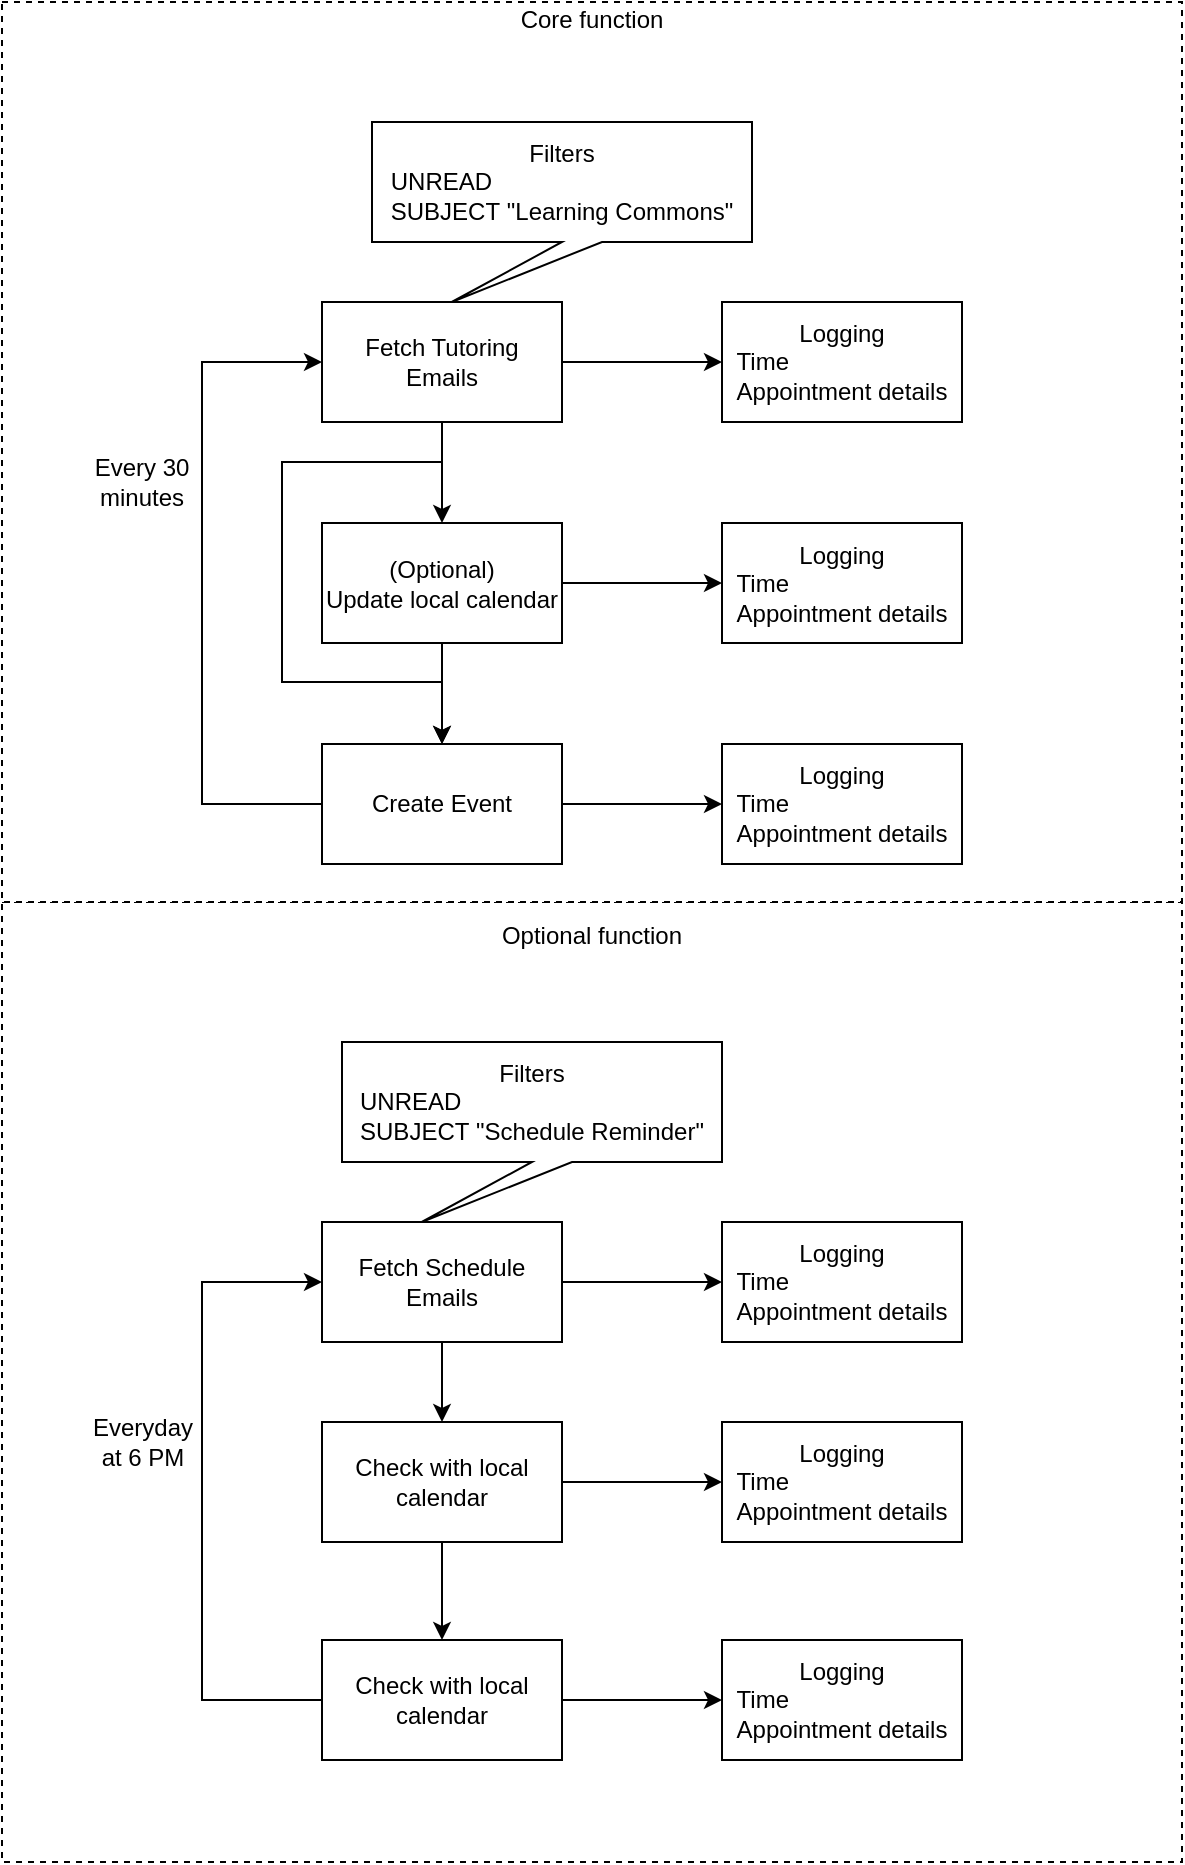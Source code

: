 <mxfile version="10.5.9" type="device"><diagram id="W2q7-MoSVyr8OL8zrTpo" name="Page-1"><mxGraphModel dx="1007" dy="519" grid="1" gridSize="10" guides="1" tooltips="1" connect="1" arrows="1" fold="1" page="1" pageScale="1" pageWidth="850" pageHeight="1100" math="0" shadow="0"><root><mxCell id="0"/><mxCell id="1" parent="0"/><mxCell id="ddxLGbL7pd63RQS38tdX-37" value="&lt;div style=&quot;text-align: left&quot;&gt;Optional function&lt;/div&gt;&lt;div style=&quot;text-align: left&quot;&gt;&lt;span&gt;&lt;br&gt;&lt;/span&gt;&lt;/div&gt;&lt;div style=&quot;text-align: left&quot;&gt;&lt;span&gt;&lt;br&gt;&lt;/span&gt;&lt;/div&gt;&lt;div style=&quot;text-align: left&quot;&gt;&lt;span&gt;&lt;br&gt;&lt;/span&gt;&lt;/div&gt;&lt;div style=&quot;text-align: left&quot;&gt;&lt;span&gt;&lt;br&gt;&lt;/span&gt;&lt;/div&gt;&lt;div style=&quot;text-align: left&quot;&gt;&lt;span&gt;&lt;br&gt;&lt;/span&gt;&lt;/div&gt;&lt;div style=&quot;text-align: left&quot;&gt;&lt;span&gt;&lt;br&gt;&lt;/span&gt;&lt;/div&gt;&lt;div style=&quot;text-align: left&quot;&gt;&lt;span&gt;&lt;br&gt;&lt;/span&gt;&lt;/div&gt;&lt;div style=&quot;text-align: left&quot;&gt;&lt;span&gt;&lt;br&gt;&lt;/span&gt;&lt;/div&gt;&lt;div style=&quot;text-align: left&quot;&gt;&lt;span&gt;&lt;br&gt;&lt;/span&gt;&lt;/div&gt;&lt;div style=&quot;text-align: left&quot;&gt;&lt;span&gt;&lt;br&gt;&lt;/span&gt;&lt;/div&gt;&lt;div style=&quot;text-align: left&quot;&gt;&lt;span&gt;&lt;br&gt;&lt;/span&gt;&lt;/div&gt;&lt;div style=&quot;text-align: left&quot;&gt;&lt;span&gt;&lt;br&gt;&lt;/span&gt;&lt;/div&gt;&lt;div style=&quot;text-align: left&quot;&gt;&lt;span&gt;&lt;br&gt;&lt;/span&gt;&lt;/div&gt;&lt;div style=&quot;text-align: left&quot;&gt;&lt;span&gt;&lt;br&gt;&lt;/span&gt;&lt;/div&gt;&lt;div style=&quot;text-align: left&quot;&gt;&lt;span&gt;&lt;br&gt;&lt;/span&gt;&lt;/div&gt;&lt;div style=&quot;text-align: left&quot;&gt;&lt;span&gt;&lt;br&gt;&lt;/span&gt;&lt;/div&gt;&lt;div style=&quot;text-align: left&quot;&gt;&lt;span&gt;&lt;br&gt;&lt;/span&gt;&lt;/div&gt;&lt;div style=&quot;text-align: left&quot;&gt;&lt;span&gt;&lt;br&gt;&lt;/span&gt;&lt;/div&gt;&lt;div style=&quot;text-align: left&quot;&gt;&lt;span&gt;&lt;br&gt;&lt;/span&gt;&lt;/div&gt;&lt;div style=&quot;text-align: left&quot;&gt;&lt;span&gt;&lt;br&gt;&lt;/span&gt;&lt;/div&gt;&lt;div style=&quot;text-align: left&quot;&gt;&lt;span&gt;&lt;br&gt;&lt;/span&gt;&lt;/div&gt;&lt;div style=&quot;text-align: left&quot;&gt;&lt;span&gt;&lt;br&gt;&lt;/span&gt;&lt;/div&gt;&lt;div style=&quot;text-align: left&quot;&gt;&lt;span&gt;&lt;br&gt;&lt;/span&gt;&lt;/div&gt;&lt;div style=&quot;text-align: left&quot;&gt;&lt;br&gt;&lt;/div&gt;&lt;div style=&quot;text-align: left&quot;&gt;&lt;br&gt;&lt;/div&gt;&lt;div style=&quot;text-align: left&quot;&gt;&lt;br&gt;&lt;/div&gt;&lt;div style=&quot;text-align: left&quot;&gt;&lt;br&gt;&lt;/div&gt;&lt;div style=&quot;text-align: left&quot;&gt;&lt;br&gt;&lt;/div&gt;&lt;div style=&quot;text-align: left&quot;&gt;&lt;br&gt;&lt;/div&gt;&lt;div style=&quot;text-align: left&quot;&gt;&lt;br&gt;&lt;/div&gt;&lt;div style=&quot;text-align: left&quot;&gt;&lt;br&gt;&lt;/div&gt;&lt;div style=&quot;text-align: left&quot;&gt;&lt;/div&gt;" style="rounded=0;whiteSpace=wrap;html=1;dashed=1;" vertex="1" parent="1"><mxGeometry x="90" y="470" width="590" height="480" as="geometry"/></mxCell><mxCell id="ddxLGbL7pd63RQS38tdX-14" value="&lt;div style=&quot;text-align: left&quot;&gt;Core function&lt;/div&gt;&lt;div style=&quot;text-align: left&quot;&gt;&lt;span&gt;&lt;br&gt;&lt;/span&gt;&lt;/div&gt;&lt;div style=&quot;text-align: left&quot;&gt;&lt;span&gt;&lt;br&gt;&lt;/span&gt;&lt;/div&gt;&lt;div style=&quot;text-align: left&quot;&gt;&lt;span&gt;&lt;br&gt;&lt;/span&gt;&lt;/div&gt;&lt;div style=&quot;text-align: left&quot;&gt;&lt;span&gt;&lt;br&gt;&lt;/span&gt;&lt;/div&gt;&lt;div style=&quot;text-align: left&quot;&gt;&lt;span&gt;&lt;br&gt;&lt;/span&gt;&lt;/div&gt;&lt;div style=&quot;text-align: left&quot;&gt;&lt;span&gt;&lt;br&gt;&lt;/span&gt;&lt;/div&gt;&lt;div style=&quot;text-align: left&quot;&gt;&lt;span&gt;&lt;br&gt;&lt;/span&gt;&lt;/div&gt;&lt;div style=&quot;text-align: left&quot;&gt;&lt;span&gt;&lt;br&gt;&lt;/span&gt;&lt;/div&gt;&lt;div style=&quot;text-align: left&quot;&gt;&lt;span&gt;&lt;br&gt;&lt;/span&gt;&lt;/div&gt;&lt;div style=&quot;text-align: left&quot;&gt;&lt;span&gt;&lt;br&gt;&lt;/span&gt;&lt;/div&gt;&lt;div style=&quot;text-align: left&quot;&gt;&lt;span&gt;&lt;br&gt;&lt;/span&gt;&lt;/div&gt;&lt;div style=&quot;text-align: left&quot;&gt;&lt;span&gt;&lt;br&gt;&lt;/span&gt;&lt;/div&gt;&lt;div style=&quot;text-align: left&quot;&gt;&lt;span&gt;&lt;br&gt;&lt;/span&gt;&lt;/div&gt;&lt;div style=&quot;text-align: left&quot;&gt;&lt;span&gt;&lt;br&gt;&lt;/span&gt;&lt;/div&gt;&lt;div style=&quot;text-align: left&quot;&gt;&lt;span&gt;&lt;br&gt;&lt;/span&gt;&lt;/div&gt;&lt;div style=&quot;text-align: left&quot;&gt;&lt;span&gt;&lt;br&gt;&lt;/span&gt;&lt;/div&gt;&lt;div style=&quot;text-align: left&quot;&gt;&lt;span&gt;&lt;br&gt;&lt;/span&gt;&lt;/div&gt;&lt;div style=&quot;text-align: left&quot;&gt;&lt;span&gt;&lt;br&gt;&lt;/span&gt;&lt;/div&gt;&lt;div style=&quot;text-align: left&quot;&gt;&lt;span&gt;&lt;br&gt;&lt;/span&gt;&lt;/div&gt;&lt;div style=&quot;text-align: left&quot;&gt;&lt;span&gt;&lt;br&gt;&lt;/span&gt;&lt;/div&gt;&lt;div style=&quot;text-align: left&quot;&gt;&lt;span&gt;&lt;br&gt;&lt;/span&gt;&lt;/div&gt;&lt;div style=&quot;text-align: left&quot;&gt;&lt;span&gt;&lt;br&gt;&lt;/span&gt;&lt;/div&gt;&lt;div style=&quot;text-align: left&quot;&gt;&lt;span&gt;&lt;br&gt;&lt;/span&gt;&lt;/div&gt;&lt;div style=&quot;text-align: left&quot;&gt;&lt;br&gt;&lt;/div&gt;&lt;div style=&quot;text-align: left&quot;&gt;&lt;br&gt;&lt;/div&gt;&lt;div style=&quot;text-align: left&quot;&gt;&lt;br&gt;&lt;/div&gt;&lt;div style=&quot;text-align: left&quot;&gt;&lt;br&gt;&lt;/div&gt;&lt;div style=&quot;text-align: left&quot;&gt;&lt;br&gt;&lt;/div&gt;&lt;div style=&quot;text-align: left&quot;&gt;&lt;br&gt;&lt;/div&gt;&lt;div style=&quot;text-align: left&quot;&gt;&lt;br&gt;&lt;/div&gt;&lt;div style=&quot;text-align: left&quot;&gt;&lt;/div&gt;" style="rounded=0;whiteSpace=wrap;html=1;dashed=1;" vertex="1" parent="1"><mxGeometry x="90" y="20" width="590" height="450" as="geometry"/></mxCell><mxCell id="ddxLGbL7pd63RQS38tdX-11" value="" style="edgeStyle=orthogonalEdgeStyle;rounded=0;orthogonalLoop=1;jettySize=auto;html=1;" edge="1" parent="1" source="ddxLGbL7pd63RQS38tdX-1" target="ddxLGbL7pd63RQS38tdX-10"><mxGeometry relative="1" as="geometry"/></mxCell><mxCell id="ddxLGbL7pd63RQS38tdX-18" style="edgeStyle=orthogonalEdgeStyle;rounded=0;orthogonalLoop=1;jettySize=auto;html=1;exitX=0.5;exitY=1;exitDx=0;exitDy=0;entryX=0.5;entryY=0;entryDx=0;entryDy=0;" edge="1" parent="1" source="ddxLGbL7pd63RQS38tdX-1" target="ddxLGbL7pd63RQS38tdX-17"><mxGeometry relative="1" as="geometry"/></mxCell><mxCell id="ddxLGbL7pd63RQS38tdX-1" value="Fetch Tutoring &lt;br&gt;Emails&lt;br&gt;" style="rounded=0;whiteSpace=wrap;html=1;" vertex="1" parent="1"><mxGeometry x="250" y="170" width="120" height="60" as="geometry"/></mxCell><mxCell id="ddxLGbL7pd63RQS38tdX-10" value="Logging&lt;br&gt;&lt;div style=&quot;text-align: left&quot;&gt;Time&lt;/div&gt;&lt;div style=&quot;text-align: left&quot;&gt;Appointment details&lt;/div&gt;" style="rounded=0;whiteSpace=wrap;html=1;" vertex="1" parent="1"><mxGeometry x="450" y="170" width="120" height="60" as="geometry"/></mxCell><mxCell id="ddxLGbL7pd63RQS38tdX-6" style="edgeStyle=orthogonalEdgeStyle;rounded=0;orthogonalLoop=1;jettySize=auto;html=1;exitX=0;exitY=0.5;exitDx=0;exitDy=0;entryX=0;entryY=0.5;entryDx=0;entryDy=0;" edge="1" parent="1" source="ddxLGbL7pd63RQS38tdX-2" target="ddxLGbL7pd63RQS38tdX-1"><mxGeometry relative="1" as="geometry"><Array as="points"><mxPoint x="190" y="421"/><mxPoint x="190" y="200"/></Array></mxGeometry></mxCell><mxCell id="ddxLGbL7pd63RQS38tdX-13" value="" style="edgeStyle=orthogonalEdgeStyle;rounded=0;orthogonalLoop=1;jettySize=auto;html=1;" edge="1" parent="1" source="ddxLGbL7pd63RQS38tdX-2" target="ddxLGbL7pd63RQS38tdX-12"><mxGeometry relative="1" as="geometry"/></mxCell><mxCell id="ddxLGbL7pd63RQS38tdX-2" value="Create Event" style="rounded=0;whiteSpace=wrap;html=1;" vertex="1" parent="1"><mxGeometry x="250" y="391" width="120" height="60" as="geometry"/></mxCell><mxCell id="ddxLGbL7pd63RQS38tdX-12" value="Logging&lt;br&gt;&lt;div style=&quot;text-align: left&quot;&gt;Time&lt;/div&gt;&lt;div style=&quot;text-align: left&quot;&gt;Appointment details&lt;/div&gt;" style="rounded=0;whiteSpace=wrap;html=1;" vertex="1" parent="1"><mxGeometry x="450" y="391" width="120" height="60" as="geometry"/></mxCell><mxCell id="ddxLGbL7pd63RQS38tdX-5" value="&lt;div style=&quot;text-align: center&quot;&gt;&lt;span&gt;Filters&lt;/span&gt;&lt;/div&gt;&lt;div style=&quot;text-align: left&quot;&gt;UNREAD&lt;/div&gt;&lt;div style=&quot;text-align: left&quot;&gt;SUBJECT&amp;nbsp;&quot;Learning Commons&quot;&lt;/div&gt;" style="shape=callout;whiteSpace=wrap;html=1;perimeter=calloutPerimeter;position2=0.21;" vertex="1" parent="1"><mxGeometry x="275" y="80" width="190" height="90" as="geometry"/></mxCell><mxCell id="ddxLGbL7pd63RQS38tdX-7" value="Every 30 minutes" style="text;html=1;strokeColor=none;fillColor=none;align=center;verticalAlign=middle;whiteSpace=wrap;rounded=0;" vertex="1" parent="1"><mxGeometry x="130" y="250" width="60" height="20" as="geometry"/></mxCell><mxCell id="ddxLGbL7pd63RQS38tdX-29" value="" style="edgeStyle=orthogonalEdgeStyle;rounded=0;orthogonalLoop=1;jettySize=auto;html=1;" edge="1" parent="1" source="ddxLGbL7pd63RQS38tdX-8" target="ddxLGbL7pd63RQS38tdX-28"><mxGeometry relative="1" as="geometry"/></mxCell><mxCell id="ddxLGbL7pd63RQS38tdX-32" style="edgeStyle=orthogonalEdgeStyle;rounded=0;orthogonalLoop=1;jettySize=auto;html=1;exitX=0.5;exitY=1;exitDx=0;exitDy=0;" edge="1" parent="1" source="ddxLGbL7pd63RQS38tdX-8" target="ddxLGbL7pd63RQS38tdX-26"><mxGeometry relative="1" as="geometry"/></mxCell><mxCell id="ddxLGbL7pd63RQS38tdX-8" value="Fetch Schedule Emails" style="rounded=0;whiteSpace=wrap;html=1;" vertex="1" parent="1"><mxGeometry x="250" y="630" width="120" height="60" as="geometry"/></mxCell><mxCell id="ddxLGbL7pd63RQS38tdX-28" value="Logging&lt;br&gt;&lt;div style=&quot;text-align: left&quot;&gt;Time&lt;/div&gt;&lt;div style=&quot;text-align: left&quot;&gt;Appointment details&lt;/div&gt;" style="rounded=0;whiteSpace=wrap;html=1;" vertex="1" parent="1"><mxGeometry x="450" y="630" width="120" height="60" as="geometry"/></mxCell><mxCell id="ddxLGbL7pd63RQS38tdX-19" style="edgeStyle=orthogonalEdgeStyle;rounded=0;orthogonalLoop=1;jettySize=auto;html=1;exitX=0.5;exitY=1;exitDx=0;exitDy=0;entryX=0.5;entryY=0;entryDx=0;entryDy=0;" edge="1" parent="1" source="ddxLGbL7pd63RQS38tdX-17" target="ddxLGbL7pd63RQS38tdX-2"><mxGeometry relative="1" as="geometry"/></mxCell><mxCell id="ddxLGbL7pd63RQS38tdX-22" value="" style="edgeStyle=orthogonalEdgeStyle;rounded=0;orthogonalLoop=1;jettySize=auto;html=1;" edge="1" parent="1" source="ddxLGbL7pd63RQS38tdX-17" target="ddxLGbL7pd63RQS38tdX-21"><mxGeometry relative="1" as="geometry"/></mxCell><mxCell id="ddxLGbL7pd63RQS38tdX-17" value="(Optional)&lt;br&gt;Update local calendar&lt;br&gt;" style="rounded=0;whiteSpace=wrap;html=1;" vertex="1" parent="1"><mxGeometry x="250" y="280.5" width="120" height="60" as="geometry"/></mxCell><mxCell id="ddxLGbL7pd63RQS38tdX-21" value="Logging&lt;br&gt;&lt;div style=&quot;text-align: left&quot;&gt;Time&lt;/div&gt;&lt;div style=&quot;text-align: left&quot;&gt;Appointment details&lt;/div&gt;" style="rounded=0;whiteSpace=wrap;html=1;" vertex="1" parent="1"><mxGeometry x="450" y="280.5" width="120" height="60" as="geometry"/></mxCell><mxCell id="ddxLGbL7pd63RQS38tdX-25" value="" style="endArrow=classic;html=1;entryX=0.5;entryY=0;entryDx=0;entryDy=0;exitX=0.5;exitY=1;exitDx=0;exitDy=0;rounded=0;" edge="1" parent="1" source="ddxLGbL7pd63RQS38tdX-1" target="ddxLGbL7pd63RQS38tdX-2"><mxGeometry width="50" height="50" relative="1" as="geometry"><mxPoint x="200" y="330" as="sourcePoint"/><mxPoint x="250" y="280" as="targetPoint"/><Array as="points"><mxPoint x="310" y="250"/><mxPoint x="230" y="250"/><mxPoint x="230" y="310"/><mxPoint x="230" y="360"/><mxPoint x="310" y="360"/></Array></mxGeometry></mxCell><mxCell id="ddxLGbL7pd63RQS38tdX-31" value="" style="edgeStyle=orthogonalEdgeStyle;rounded=0;orthogonalLoop=1;jettySize=auto;html=1;" edge="1" parent="1" source="ddxLGbL7pd63RQS38tdX-26" target="ddxLGbL7pd63RQS38tdX-30"><mxGeometry relative="1" as="geometry"/></mxCell><mxCell id="ddxLGbL7pd63RQS38tdX-34" style="edgeStyle=orthogonalEdgeStyle;rounded=0;orthogonalLoop=1;jettySize=auto;html=1;exitX=0.5;exitY=1;exitDx=0;exitDy=0;entryX=0.5;entryY=0;entryDx=0;entryDy=0;" edge="1" parent="1" source="ddxLGbL7pd63RQS38tdX-26" target="ddxLGbL7pd63RQS38tdX-33"><mxGeometry relative="1" as="geometry"/></mxCell><mxCell id="ddxLGbL7pd63RQS38tdX-26" value="Check with local calendar" style="rounded=0;whiteSpace=wrap;html=1;" vertex="1" parent="1"><mxGeometry x="250" y="730" width="120" height="60" as="geometry"/></mxCell><mxCell id="ddxLGbL7pd63RQS38tdX-30" value="Logging&lt;br&gt;&lt;div style=&quot;text-align: left&quot;&gt;Time&lt;/div&gt;&lt;div style=&quot;text-align: left&quot;&gt;Appointment details&lt;/div&gt;" style="rounded=0;whiteSpace=wrap;html=1;" vertex="1" parent="1"><mxGeometry x="450" y="730" width="120" height="60" as="geometry"/></mxCell><mxCell id="ddxLGbL7pd63RQS38tdX-36" style="edgeStyle=orthogonalEdgeStyle;rounded=0;orthogonalLoop=1;jettySize=auto;html=1;exitX=1;exitY=0.5;exitDx=0;exitDy=0;entryX=0;entryY=0.5;entryDx=0;entryDy=0;" edge="1" parent="1" source="ddxLGbL7pd63RQS38tdX-33" target="ddxLGbL7pd63RQS38tdX-35"><mxGeometry relative="1" as="geometry"/></mxCell><mxCell id="ddxLGbL7pd63RQS38tdX-38" style="edgeStyle=orthogonalEdgeStyle;rounded=0;orthogonalLoop=1;jettySize=auto;html=1;exitX=0;exitY=0.5;exitDx=0;exitDy=0;entryX=0;entryY=0.5;entryDx=0;entryDy=0;" edge="1" parent="1" source="ddxLGbL7pd63RQS38tdX-33" target="ddxLGbL7pd63RQS38tdX-8"><mxGeometry relative="1" as="geometry"><Array as="points"><mxPoint x="190" y="869"/><mxPoint x="190" y="660"/></Array></mxGeometry></mxCell><mxCell id="ddxLGbL7pd63RQS38tdX-39" value="Everyday&lt;br&gt;at 6 PM" style="text;html=1;resizable=0;points=[];align=center;verticalAlign=middle;labelBackgroundColor=#ffffff;" vertex="1" connectable="0" parent="ddxLGbL7pd63RQS38tdX-38"><mxGeometry x="0.155" y="-4" relative="1" as="geometry"><mxPoint x="-34" y="1" as="offset"/></mxGeometry></mxCell><mxCell id="ddxLGbL7pd63RQS38tdX-33" value="Check with local calendar" style="rounded=0;whiteSpace=wrap;html=1;" vertex="1" parent="1"><mxGeometry x="250" y="839" width="120" height="60" as="geometry"/></mxCell><mxCell id="ddxLGbL7pd63RQS38tdX-35" value="Logging&lt;br&gt;&lt;div style=&quot;text-align: left&quot;&gt;Time&lt;/div&gt;&lt;div style=&quot;text-align: left&quot;&gt;Appointment details&lt;/div&gt;" style="rounded=0;whiteSpace=wrap;html=1;" vertex="1" parent="1"><mxGeometry x="450" y="839" width="120" height="60" as="geometry"/></mxCell><mxCell id="ddxLGbL7pd63RQS38tdX-40" value="&lt;div style=&quot;text-align: center&quot;&gt;&lt;span&gt;Filters&lt;/span&gt;&lt;/div&gt;&lt;div style=&quot;text-align: left&quot;&gt;UNREAD&lt;/div&gt;&lt;div style=&quot;text-align: left&quot;&gt;SUBJECT&amp;nbsp;&quot;&lt;span&gt;Schedule Reminder&lt;/span&gt;&quot;&lt;/div&gt;" style="shape=callout;whiteSpace=wrap;html=1;perimeter=calloutPerimeter;position2=0.21;" vertex="1" parent="1"><mxGeometry x="260" y="540" width="190" height="90" as="geometry"/></mxCell></root></mxGraphModel></diagram></mxfile>